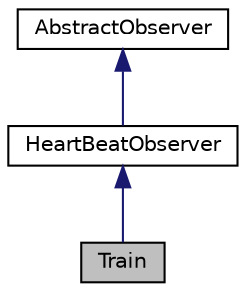 digraph "Train"
{
 // LATEX_PDF_SIZE
  edge [fontname="Helvetica",fontsize="10",labelfontname="Helvetica",labelfontsize="10"];
  node [fontname="Helvetica",fontsize="10",shape=record];
  Node1 [label="Train",height=0.2,width=0.4,color="black", fillcolor="grey75", style="filled", fontcolor="black",tooltip=" "];
  Node2 -> Node1 [dir="back",color="midnightblue",fontsize="10",style="solid",fontname="Helvetica"];
  Node2 [label="HeartBeatObserver",height=0.2,width=0.4,color="black", fillcolor="white", style="filled",URL="$class_heart_beat_observer.html",tooltip=" "];
  Node3 -> Node2 [dir="back",color="midnightblue",fontsize="10",style="solid",fontname="Helvetica"];
  Node3 [label="AbstractObserver",height=0.2,width=0.4,color="black", fillcolor="white", style="filled",URL="$class_abstract_observer.html",tooltip=" "];
}
